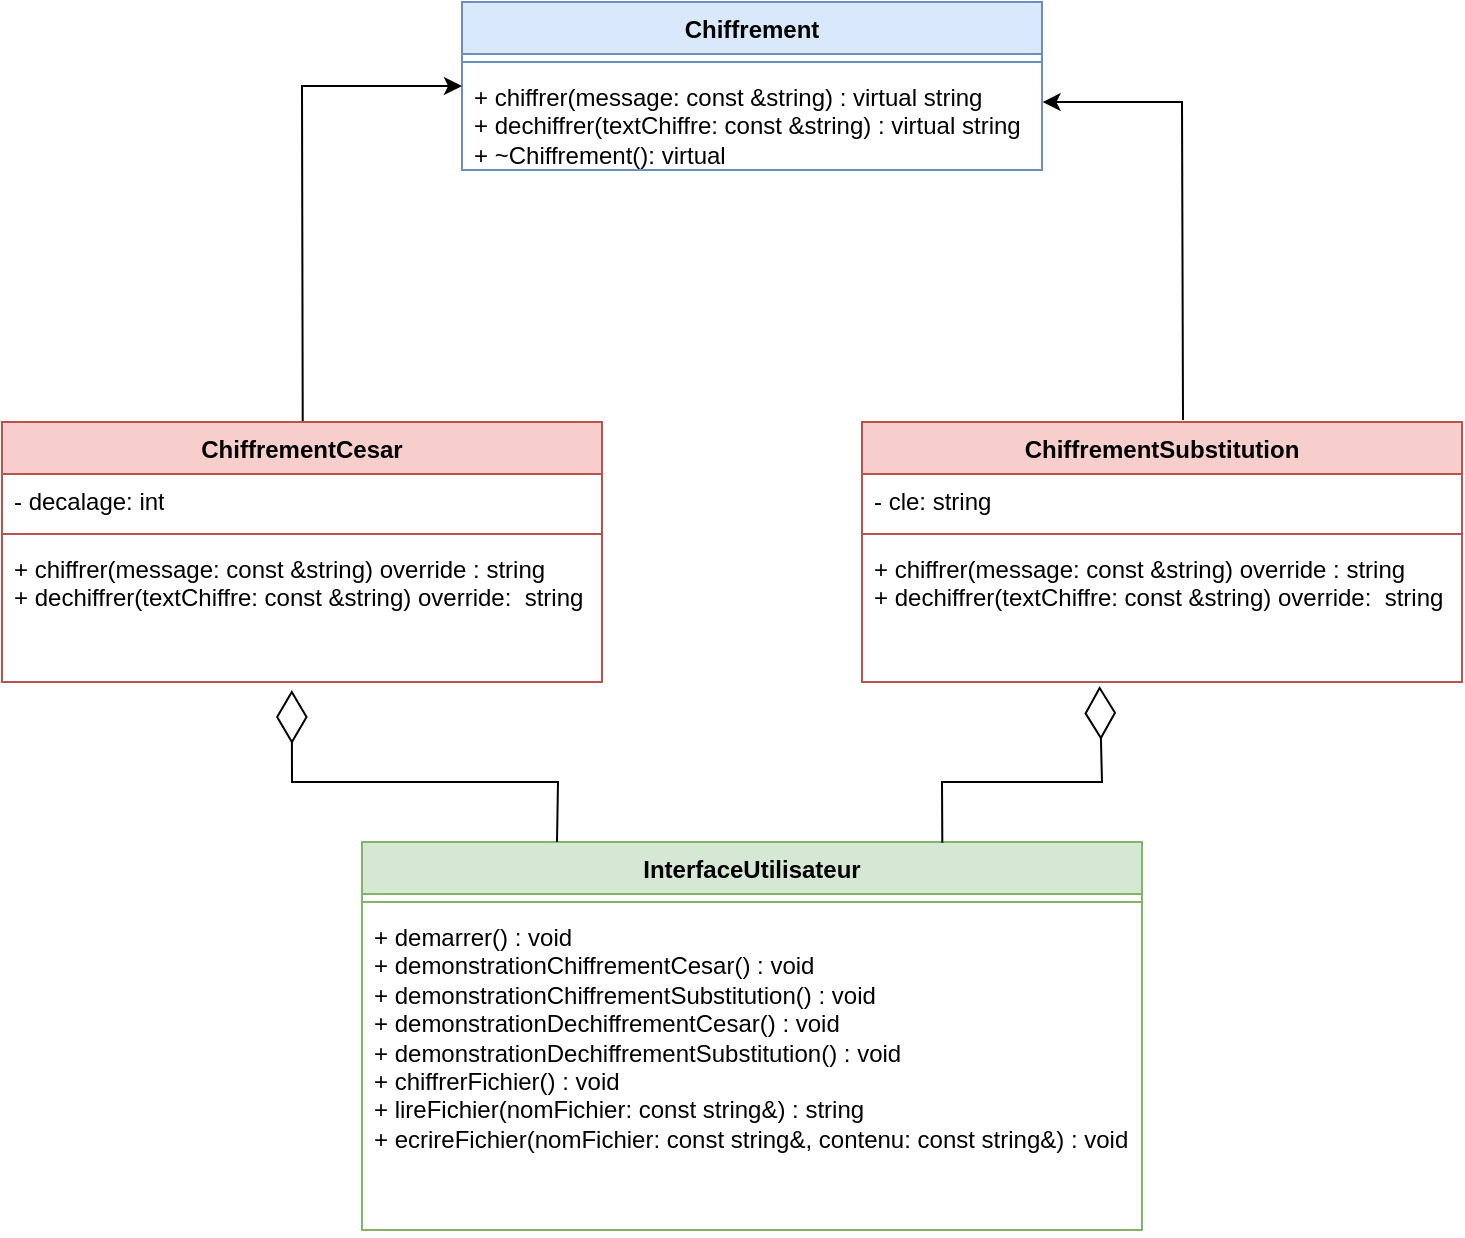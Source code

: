 <mxfile version="24.4.13" type="device">
  <diagram name="Page-1" id="BQcC1Y52QqhlGwLAQbb2">
    <mxGraphModel dx="1115" dy="700" grid="1" gridSize="10" guides="1" tooltips="1" connect="1" arrows="1" fold="1" page="1" pageScale="1" pageWidth="827" pageHeight="1169" math="0" shadow="0">
      <root>
        <mxCell id="0" />
        <mxCell id="1" parent="0" />
        <mxCell id="0gbwaVEovyq9si1b5GhD-1" value="Chiffrement" style="swimlane;fontStyle=1;align=center;verticalAlign=top;childLayout=stackLayout;horizontal=1;startSize=26;horizontalStack=0;resizeParent=1;resizeParentMax=0;resizeLast=0;collapsible=1;marginBottom=0;whiteSpace=wrap;html=1;fillColor=#dae8fc;strokeColor=#6c8ebf;" parent="1" vertex="1">
          <mxGeometry x="240" y="90" width="290" height="84" as="geometry" />
        </mxCell>
        <mxCell id="0gbwaVEovyq9si1b5GhD-3" value="" style="line;strokeWidth=1;fillColor=none;align=left;verticalAlign=middle;spacingTop=-1;spacingLeft=3;spacingRight=3;rotatable=0;labelPosition=right;points=[];portConstraint=eastwest;strokeColor=inherit;" parent="0gbwaVEovyq9si1b5GhD-1" vertex="1">
          <mxGeometry y="26" width="290" height="8" as="geometry" />
        </mxCell>
        <mxCell id="0gbwaVEovyq9si1b5GhD-4" value="&lt;div&gt;+ chiffrer(message: const &amp;amp;string) : virtual &lt;span class=&quot;hljs-built_in&quot;&gt;string&lt;/span&gt;&lt;/div&gt;&lt;div&gt;&lt;div&gt;+ dechiffrer(textChiffre: const &amp;amp;string) : virtual &lt;span class=&quot;hljs-built_in&quot;&gt;string&lt;/span&gt;&lt;/div&gt;&lt;/div&gt;&lt;div&gt;&lt;span class=&quot;hljs-built_in&quot;&gt;+ &lt;/span&gt;~Chiffrement(): virtual&lt;br&gt;&lt;/div&gt;" style="text;strokeColor=none;fillColor=none;align=left;verticalAlign=top;spacingLeft=4;spacingRight=4;overflow=hidden;rotatable=0;points=[[0,0.5],[1,0.5]];portConstraint=eastwest;whiteSpace=wrap;html=1;" parent="0gbwaVEovyq9si1b5GhD-1" vertex="1">
          <mxGeometry y="34" width="290" height="50" as="geometry" />
        </mxCell>
        <mxCell id="0gbwaVEovyq9si1b5GhD-9" value="" style="endArrow=classic;html=1;rounded=0;entryX=0;entryY=0.5;entryDx=0;entryDy=0;exitX=0.484;exitY=-0.003;exitDx=0;exitDy=0;exitPerimeter=0;" parent="1" target="0gbwaVEovyq9si1b5GhD-1" edge="1">
          <mxGeometry width="50" height="50" relative="1" as="geometry">
            <mxPoint x="160.36" y="299.55" as="sourcePoint" />
            <mxPoint x="260.5" y="174" as="targetPoint" />
            <Array as="points">
              <mxPoint x="160" y="132" />
            </Array>
          </mxGeometry>
        </mxCell>
        <mxCell id="0gbwaVEovyq9si1b5GhD-16" value="ChiffrementCesar" style="swimlane;fontStyle=1;align=center;verticalAlign=top;childLayout=stackLayout;horizontal=1;startSize=26;horizontalStack=0;resizeParent=1;resizeParentMax=0;resizeLast=0;collapsible=1;marginBottom=0;whiteSpace=wrap;html=1;fillColor=#f8cecc;strokeColor=#b85450;" parent="1" vertex="1">
          <mxGeometry x="10" y="300" width="300" height="130" as="geometry" />
        </mxCell>
        <mxCell id="0gbwaVEovyq9si1b5GhD-17" value="- decalage: int" style="text;strokeColor=none;fillColor=none;align=left;verticalAlign=top;spacingLeft=4;spacingRight=4;overflow=hidden;rotatable=0;points=[[0,0.5],[1,0.5]];portConstraint=eastwest;whiteSpace=wrap;html=1;" parent="0gbwaVEovyq9si1b5GhD-16" vertex="1">
          <mxGeometry y="26" width="300" height="26" as="geometry" />
        </mxCell>
        <mxCell id="0gbwaVEovyq9si1b5GhD-18" value="" style="line;strokeWidth=1;fillColor=none;align=left;verticalAlign=middle;spacingTop=-1;spacingLeft=3;spacingRight=3;rotatable=0;labelPosition=right;points=[];portConstraint=eastwest;strokeColor=inherit;" parent="0gbwaVEovyq9si1b5GhD-16" vertex="1">
          <mxGeometry y="52" width="300" height="8" as="geometry" />
        </mxCell>
        <mxCell id="0gbwaVEovyq9si1b5GhD-19" value="&lt;div&gt;+ chiffrer(message: const &amp;amp;string) override : &lt;span class=&quot;hljs-built_in&quot;&gt;string&lt;/span&gt;&lt;/div&gt;&lt;div&gt;&lt;div&gt;&lt;div&gt;+ dechiffrer(textChiffre: const &amp;amp;string) override:&amp;nbsp; &lt;span class=&quot;hljs-built_in&quot;&gt;string&lt;/span&gt;&lt;/div&gt;&lt;/div&gt;&lt;/div&gt;" style="text;strokeColor=none;fillColor=none;align=left;verticalAlign=top;spacingLeft=4;spacingRight=4;overflow=hidden;rotatable=0;points=[[0,0.5],[1,0.5]];portConstraint=eastwest;whiteSpace=wrap;html=1;" parent="0gbwaVEovyq9si1b5GhD-16" vertex="1">
          <mxGeometry y="60" width="300" height="70" as="geometry" />
        </mxCell>
        <mxCell id="0gbwaVEovyq9si1b5GhD-20" value="" style="endArrow=classic;html=1;rounded=0;entryX=1.001;entryY=0.321;entryDx=0;entryDy=0;entryPerimeter=0;exitX=0.535;exitY=-0.008;exitDx=0;exitDy=0;exitPerimeter=0;" parent="1" source="0gbwaVEovyq9si1b5GhD-21" target="0gbwaVEovyq9si1b5GhD-4" edge="1">
          <mxGeometry width="50" height="50" relative="1" as="geometry">
            <mxPoint x="600" y="260" as="sourcePoint" />
            <mxPoint x="630.87" y="176.85" as="targetPoint" />
            <Array as="points">
              <mxPoint x="600" y="140" />
            </Array>
          </mxGeometry>
        </mxCell>
        <mxCell id="0gbwaVEovyq9si1b5GhD-21" value="ChiffrementSubstitution" style="swimlane;fontStyle=1;align=center;verticalAlign=top;childLayout=stackLayout;horizontal=1;startSize=26;horizontalStack=0;resizeParent=1;resizeParentMax=0;resizeLast=0;collapsible=1;marginBottom=0;whiteSpace=wrap;html=1;fillColor=#f8cecc;strokeColor=#b85450;" parent="1" vertex="1">
          <mxGeometry x="440" y="300" width="300" height="130" as="geometry" />
        </mxCell>
        <mxCell id="0gbwaVEovyq9si1b5GhD-22" value="- cle: string" style="text;strokeColor=none;fillColor=none;align=left;verticalAlign=top;spacingLeft=4;spacingRight=4;overflow=hidden;rotatable=0;points=[[0,0.5],[1,0.5]];portConstraint=eastwest;whiteSpace=wrap;html=1;" parent="0gbwaVEovyq9si1b5GhD-21" vertex="1">
          <mxGeometry y="26" width="300" height="26" as="geometry" />
        </mxCell>
        <mxCell id="0gbwaVEovyq9si1b5GhD-23" value="" style="line;strokeWidth=1;fillColor=none;align=left;verticalAlign=middle;spacingTop=-1;spacingLeft=3;spacingRight=3;rotatable=0;labelPosition=right;points=[];portConstraint=eastwest;strokeColor=inherit;" parent="0gbwaVEovyq9si1b5GhD-21" vertex="1">
          <mxGeometry y="52" width="300" height="8" as="geometry" />
        </mxCell>
        <mxCell id="0gbwaVEovyq9si1b5GhD-24" value="&lt;div&gt;+ chiffrer(message: const &amp;amp;string) override : &lt;span class=&quot;hljs-built_in&quot;&gt;string&lt;/span&gt;&lt;/div&gt;&lt;div&gt;&lt;div&gt;&lt;div&gt;+ dechiffrer(textChiffre: const &amp;amp;string) override:&amp;nbsp; &lt;span class=&quot;hljs-built_in&quot;&gt;string&lt;/span&gt;&lt;/div&gt;&lt;/div&gt;&lt;/div&gt;" style="text;strokeColor=none;fillColor=none;align=left;verticalAlign=top;spacingLeft=4;spacingRight=4;overflow=hidden;rotatable=0;points=[[0,0.5],[1,0.5]];portConstraint=eastwest;whiteSpace=wrap;html=1;" parent="0gbwaVEovyq9si1b5GhD-21" vertex="1">
          <mxGeometry y="60" width="300" height="70" as="geometry" />
        </mxCell>
        <mxCell id="0gbwaVEovyq9si1b5GhD-25" value="InterfaceUtilisateur" style="swimlane;fontStyle=1;align=center;verticalAlign=top;childLayout=stackLayout;horizontal=1;startSize=26;horizontalStack=0;resizeParent=1;resizeParentMax=0;resizeLast=0;collapsible=1;marginBottom=0;whiteSpace=wrap;html=1;fillColor=#d5e8d4;strokeColor=#82b366;" parent="1" vertex="1">
          <mxGeometry x="190" y="510" width="390" height="194" as="geometry" />
        </mxCell>
        <mxCell id="0gbwaVEovyq9si1b5GhD-27" value="" style="line;strokeWidth=1;fillColor=none;align=left;verticalAlign=middle;spacingTop=-1;spacingLeft=3;spacingRight=3;rotatable=0;labelPosition=right;points=[];portConstraint=eastwest;strokeColor=inherit;" parent="0gbwaVEovyq9si1b5GhD-25" vertex="1">
          <mxGeometry y="26" width="390" height="8" as="geometry" />
        </mxCell>
        <mxCell id="0gbwaVEovyq9si1b5GhD-28" value="+ demarrer() : void&amp;nbsp;&amp;nbsp;&amp;nbsp;&amp;nbsp;&amp;nbsp;&amp;nbsp;&amp;nbsp;&amp;nbsp;&amp;nbsp;&amp;nbsp;&amp;nbsp;&amp;nbsp;&amp;nbsp;&amp;nbsp;&amp;nbsp; &lt;br&gt;+ demonstrationChiffrementCesar() : void &lt;br&gt;+ demonstrationChiffrementSubstitution() : void &lt;br&gt;+ demonstrationDechiffrementCesar() : void &lt;br&gt;+ demonstrationDechiffrementSubstitution() : void &lt;br&gt;+ chiffrerFichier() : void&amp;nbsp;&amp;nbsp;&amp;nbsp;&amp;nbsp;&amp;nbsp;&amp;nbsp;&amp;nbsp;&amp;nbsp; &lt;br&gt;+ lireFichier(nomFichier: const string&amp;amp;) : string &lt;br&gt;+ ecrireFichier(nomFichier: const string&amp;amp;, contenu: const string&amp;amp;) : void" style="text;strokeColor=none;fillColor=none;align=left;verticalAlign=top;spacingLeft=4;spacingRight=4;overflow=hidden;rotatable=0;points=[[0,0.5],[1,0.5]];portConstraint=eastwest;whiteSpace=wrap;html=1;" parent="0gbwaVEovyq9si1b5GhD-25" vertex="1">
          <mxGeometry y="34" width="390" height="160" as="geometry" />
        </mxCell>
        <mxCell id="RE9YgTA02qm14ou-pTHn-1" value="" style="endArrow=diamondThin;endFill=0;endSize=24;html=1;rounded=0;exitX=0.744;exitY=0.002;exitDx=0;exitDy=0;entryX=0.396;entryY=1.029;entryDx=0;entryDy=0;entryPerimeter=0;exitPerimeter=0;" edge="1" parent="1" source="0gbwaVEovyq9si1b5GhD-25" target="0gbwaVEovyq9si1b5GhD-24">
          <mxGeometry width="160" relative="1" as="geometry">
            <mxPoint x="330" y="440" as="sourcePoint" />
            <mxPoint x="490" y="440" as="targetPoint" />
            <Array as="points">
              <mxPoint x="480" y="480" />
              <mxPoint x="560" y="480" />
            </Array>
          </mxGeometry>
        </mxCell>
        <mxCell id="RE9YgTA02qm14ou-pTHn-2" value="" style="endArrow=diamondThin;endFill=0;endSize=24;html=1;rounded=0;entryX=0.483;entryY=1.057;entryDx=0;entryDy=0;entryPerimeter=0;exitX=0.25;exitY=0;exitDx=0;exitDy=0;" edge="1" parent="1" source="0gbwaVEovyq9si1b5GhD-25" target="0gbwaVEovyq9si1b5GhD-19">
          <mxGeometry width="160" relative="1" as="geometry">
            <mxPoint x="130" y="490" as="sourcePoint" />
            <mxPoint x="290" y="490" as="targetPoint" />
            <Array as="points">
              <mxPoint x="288" y="480" />
              <mxPoint x="155" y="480" />
            </Array>
          </mxGeometry>
        </mxCell>
      </root>
    </mxGraphModel>
  </diagram>
</mxfile>
